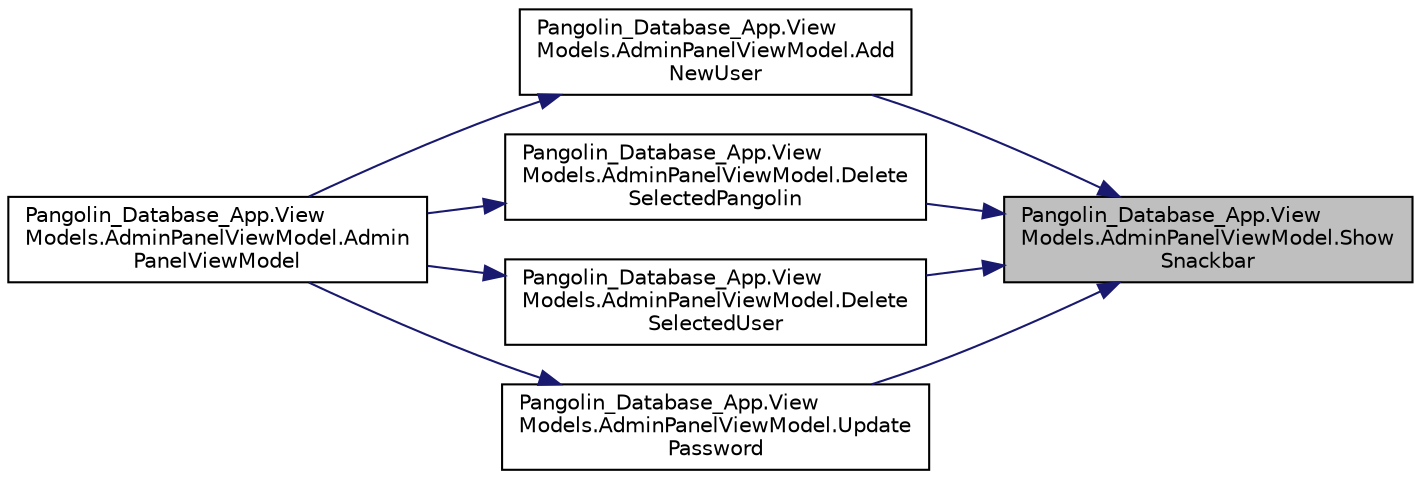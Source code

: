 digraph "Pangolin_Database_App.ViewModels.AdminPanelViewModel.ShowSnackbar"
{
 // LATEX_PDF_SIZE
  edge [fontname="Helvetica",fontsize="10",labelfontname="Helvetica",labelfontsize="10"];
  node [fontname="Helvetica",fontsize="10",shape=record];
  rankdir="RL";
  Node1 [label="Pangolin_Database_App.View\lModels.AdminPanelViewModel.Show\lSnackbar",height=0.2,width=0.4,color="black", fillcolor="grey75", style="filled", fontcolor="black",tooltip="Shows snackbar with a message"];
  Node1 -> Node2 [dir="back",color="midnightblue",fontsize="10",style="solid",fontname="Helvetica"];
  Node2 [label="Pangolin_Database_App.View\lModels.AdminPanelViewModel.Add\lNewUser",height=0.2,width=0.4,color="black", fillcolor="white", style="filled",URL="$class_pangolin___database___app_1_1_view_models_1_1_admin_panel_view_model.html#a9c3d90443483f340290cc29385ac1a1f",tooltip=" "];
  Node2 -> Node3 [dir="back",color="midnightblue",fontsize="10",style="solid",fontname="Helvetica"];
  Node3 [label="Pangolin_Database_App.View\lModels.AdminPanelViewModel.Admin\lPanelViewModel",height=0.2,width=0.4,color="black", fillcolor="white", style="filled",URL="$class_pangolin___database___app_1_1_view_models_1_1_admin_panel_view_model.html#a4d093ff9eac7c93cd8585ebebf565213",tooltip=" "];
  Node1 -> Node4 [dir="back",color="midnightblue",fontsize="10",style="solid",fontname="Helvetica"];
  Node4 [label="Pangolin_Database_App.View\lModels.AdminPanelViewModel.Delete\lSelectedPangolin",height=0.2,width=0.4,color="black", fillcolor="white", style="filled",URL="$class_pangolin___database___app_1_1_view_models_1_1_admin_panel_view_model.html#aff3c19c10e612937875bba54ac8bd211",tooltip=" "];
  Node4 -> Node3 [dir="back",color="midnightblue",fontsize="10",style="solid",fontname="Helvetica"];
  Node1 -> Node5 [dir="back",color="midnightblue",fontsize="10",style="solid",fontname="Helvetica"];
  Node5 [label="Pangolin_Database_App.View\lModels.AdminPanelViewModel.Delete\lSelectedUser",height=0.2,width=0.4,color="black", fillcolor="white", style="filled",URL="$class_pangolin___database___app_1_1_view_models_1_1_admin_panel_view_model.html#aeafd40666d73dd7e73620360639f29d0",tooltip=" "];
  Node5 -> Node3 [dir="back",color="midnightblue",fontsize="10",style="solid",fontname="Helvetica"];
  Node1 -> Node6 [dir="back",color="midnightblue",fontsize="10",style="solid",fontname="Helvetica"];
  Node6 [label="Pangolin_Database_App.View\lModels.AdminPanelViewModel.Update\lPassword",height=0.2,width=0.4,color="black", fillcolor="white", style="filled",URL="$class_pangolin___database___app_1_1_view_models_1_1_admin_panel_view_model.html#a7aa1f787248599dc8504fb2ea815f483",tooltip=" "];
  Node6 -> Node3 [dir="back",color="midnightblue",fontsize="10",style="solid",fontname="Helvetica"];
}
